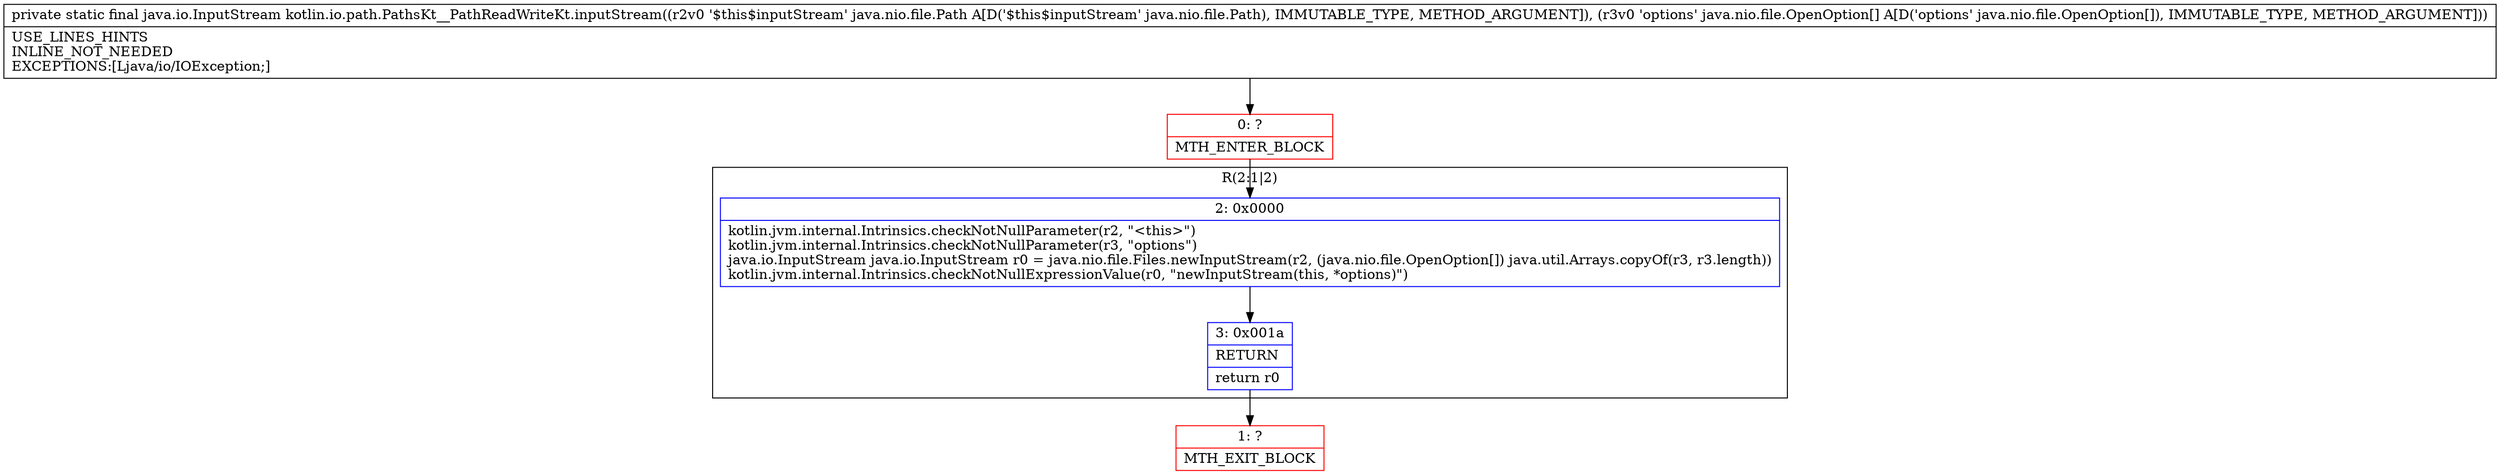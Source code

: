 digraph "CFG forkotlin.io.path.PathsKt__PathReadWriteKt.inputStream(Ljava\/nio\/file\/Path;[Ljava\/nio\/file\/OpenOption;)Ljava\/io\/InputStream;" {
subgraph cluster_Region_661054939 {
label = "R(2:1|2)";
node [shape=record,color=blue];
Node_2 [shape=record,label="{2\:\ 0x0000|kotlin.jvm.internal.Intrinsics.checkNotNullParameter(r2, \"\<this\>\")\lkotlin.jvm.internal.Intrinsics.checkNotNullParameter(r3, \"options\")\ljava.io.InputStream java.io.InputStream r0 = java.nio.file.Files.newInputStream(r2, (java.nio.file.OpenOption[]) java.util.Arrays.copyOf(r3, r3.length))\lkotlin.jvm.internal.Intrinsics.checkNotNullExpressionValue(r0, \"newInputStream(this, *options)\")\l}"];
Node_3 [shape=record,label="{3\:\ 0x001a|RETURN\l|return r0\l}"];
}
Node_0 [shape=record,color=red,label="{0\:\ ?|MTH_ENTER_BLOCK\l}"];
Node_1 [shape=record,color=red,label="{1\:\ ?|MTH_EXIT_BLOCK\l}"];
MethodNode[shape=record,label="{private static final java.io.InputStream kotlin.io.path.PathsKt__PathReadWriteKt.inputStream((r2v0 '$this$inputStream' java.nio.file.Path A[D('$this$inputStream' java.nio.file.Path), IMMUTABLE_TYPE, METHOD_ARGUMENT]), (r3v0 'options' java.nio.file.OpenOption[] A[D('options' java.nio.file.OpenOption[]), IMMUTABLE_TYPE, METHOD_ARGUMENT]))  | USE_LINES_HINTS\lINLINE_NOT_NEEDED\lEXCEPTIONS:[Ljava\/io\/IOException;]\l}"];
MethodNode -> Node_0;Node_2 -> Node_3;
Node_3 -> Node_1;
Node_0 -> Node_2;
}

